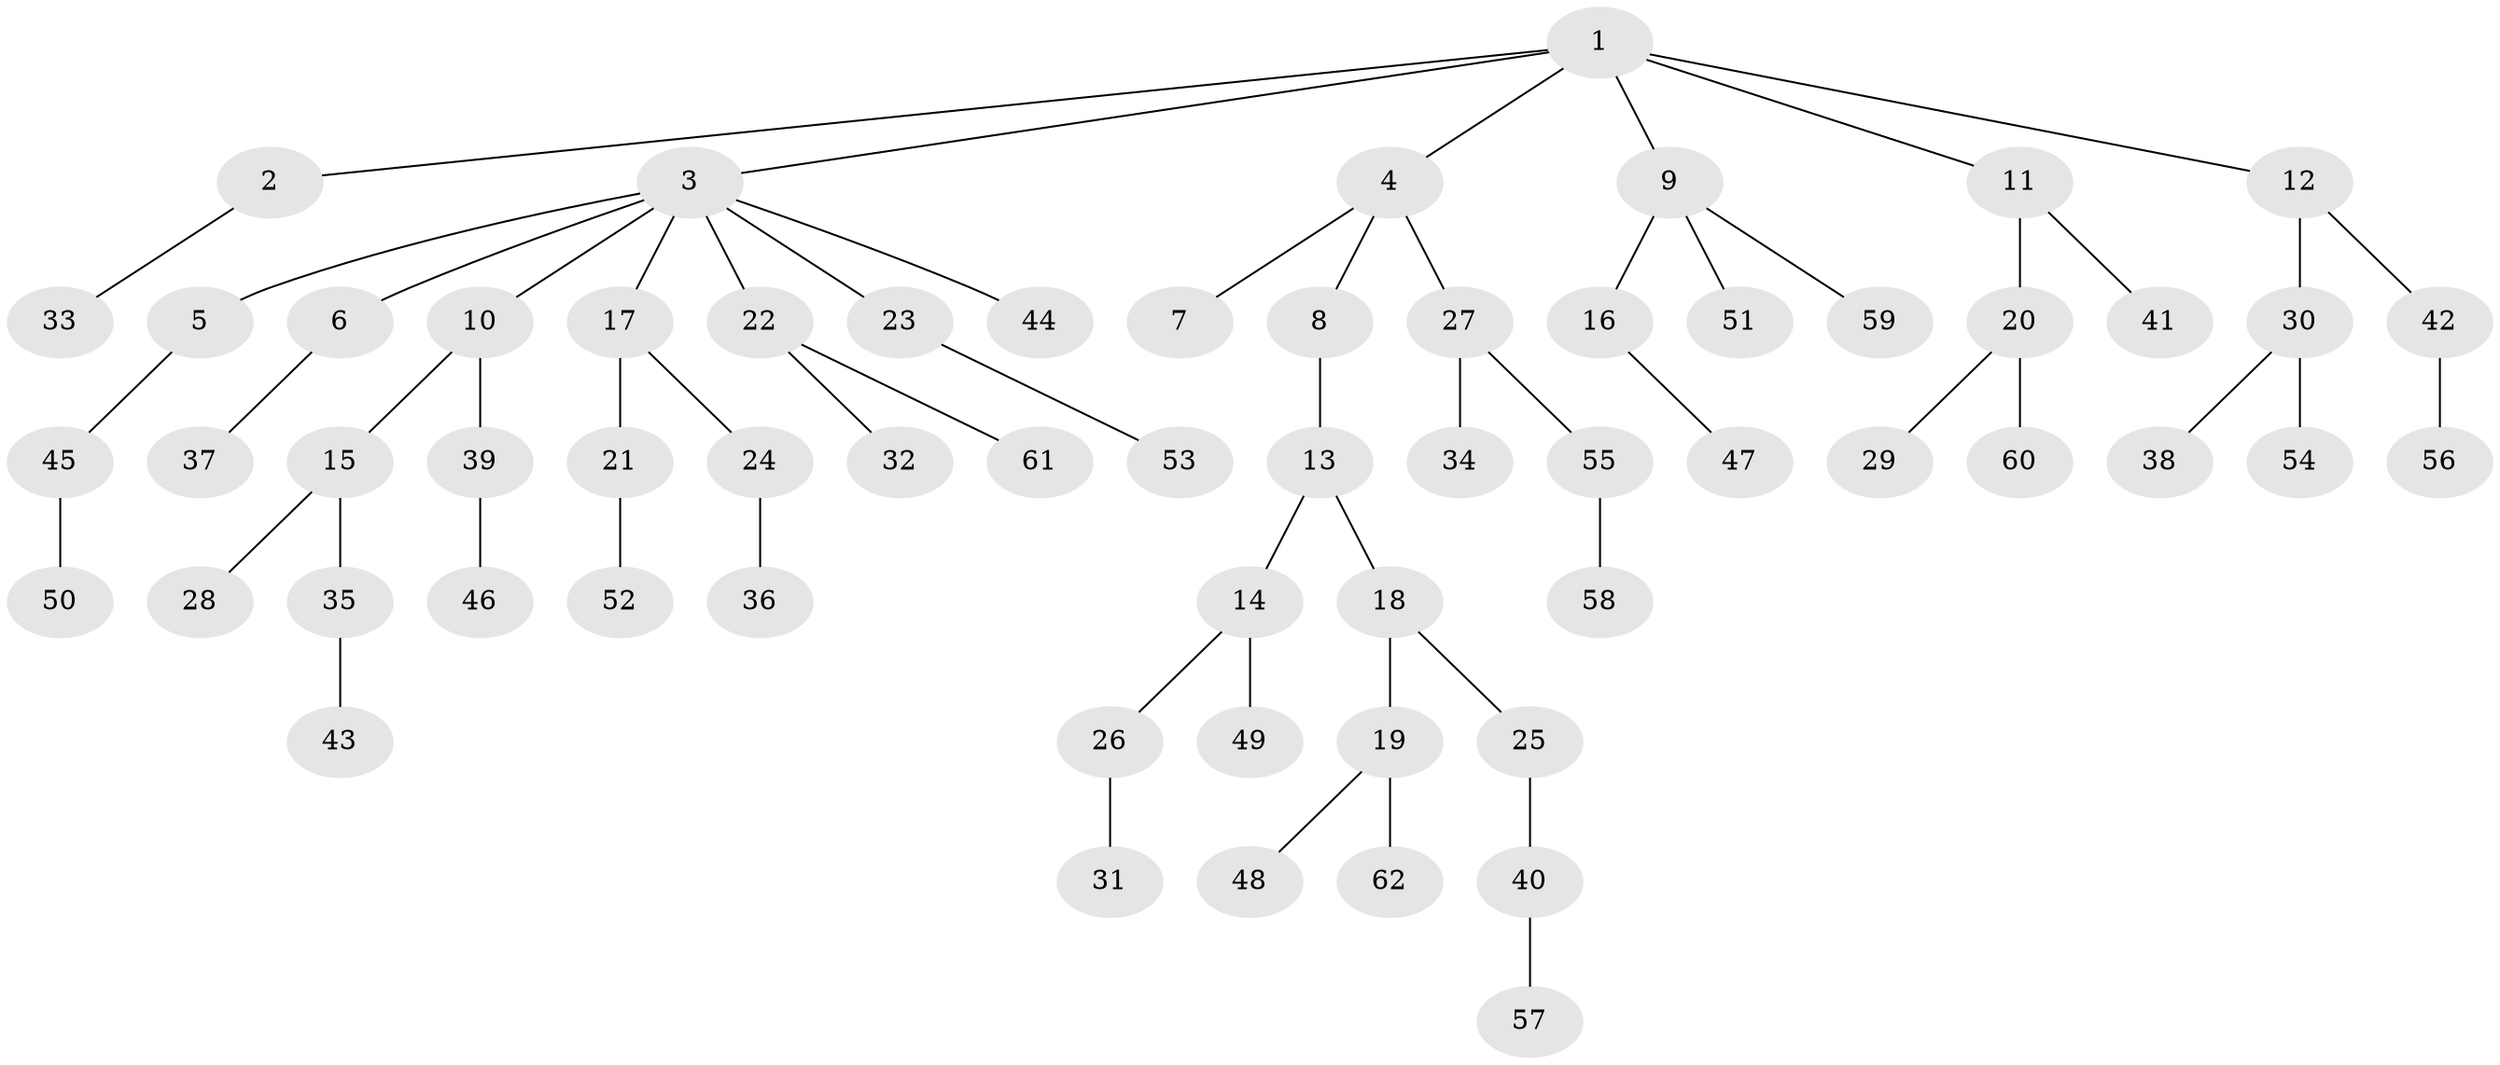 // coarse degree distribution, {1: 0.9583333333333334, 23: 0.041666666666666664}
// Generated by graph-tools (version 1.1) at 2025/56/03/04/25 21:56:07]
// undirected, 62 vertices, 61 edges
graph export_dot {
graph [start="1"]
  node [color=gray90,style=filled];
  1;
  2;
  3;
  4;
  5;
  6;
  7;
  8;
  9;
  10;
  11;
  12;
  13;
  14;
  15;
  16;
  17;
  18;
  19;
  20;
  21;
  22;
  23;
  24;
  25;
  26;
  27;
  28;
  29;
  30;
  31;
  32;
  33;
  34;
  35;
  36;
  37;
  38;
  39;
  40;
  41;
  42;
  43;
  44;
  45;
  46;
  47;
  48;
  49;
  50;
  51;
  52;
  53;
  54;
  55;
  56;
  57;
  58;
  59;
  60;
  61;
  62;
  1 -- 2;
  1 -- 3;
  1 -- 4;
  1 -- 9;
  1 -- 11;
  1 -- 12;
  2 -- 33;
  3 -- 5;
  3 -- 6;
  3 -- 10;
  3 -- 17;
  3 -- 22;
  3 -- 23;
  3 -- 44;
  4 -- 7;
  4 -- 8;
  4 -- 27;
  5 -- 45;
  6 -- 37;
  8 -- 13;
  9 -- 16;
  9 -- 51;
  9 -- 59;
  10 -- 15;
  10 -- 39;
  11 -- 20;
  11 -- 41;
  12 -- 30;
  12 -- 42;
  13 -- 14;
  13 -- 18;
  14 -- 26;
  14 -- 49;
  15 -- 28;
  15 -- 35;
  16 -- 47;
  17 -- 21;
  17 -- 24;
  18 -- 19;
  18 -- 25;
  19 -- 48;
  19 -- 62;
  20 -- 29;
  20 -- 60;
  21 -- 52;
  22 -- 32;
  22 -- 61;
  23 -- 53;
  24 -- 36;
  25 -- 40;
  26 -- 31;
  27 -- 34;
  27 -- 55;
  30 -- 38;
  30 -- 54;
  35 -- 43;
  39 -- 46;
  40 -- 57;
  42 -- 56;
  45 -- 50;
  55 -- 58;
}
